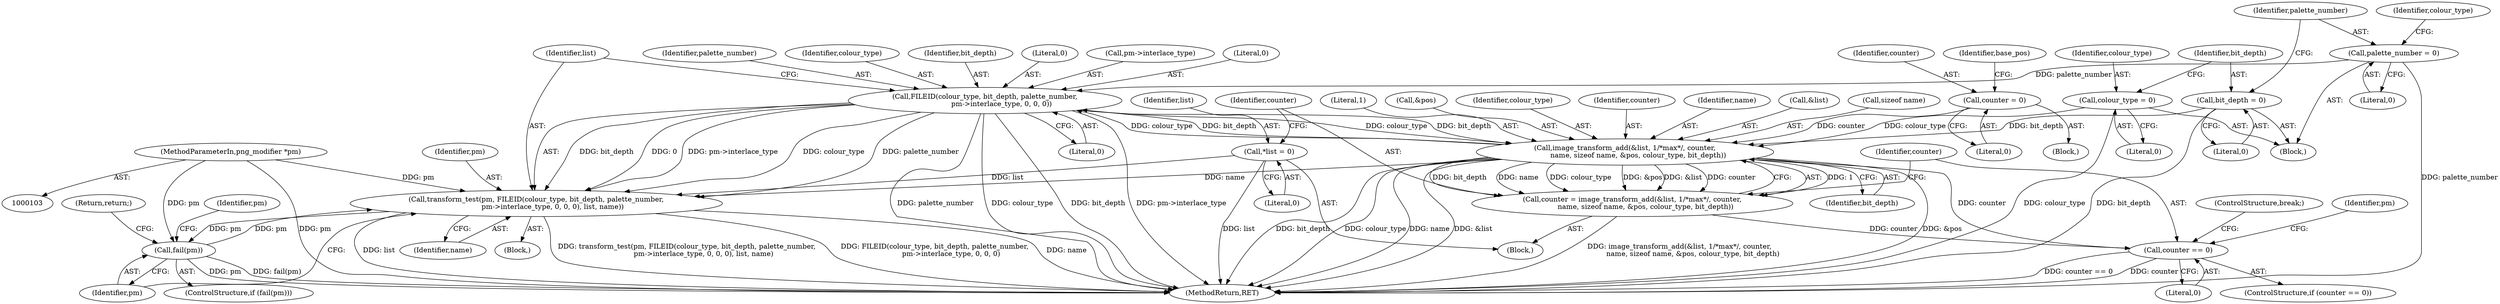 digraph "0_Android_9d4853418ab2f754c2b63e091c29c5529b8b86ca_118@pointer" {
"1000183" [label="(Call,transform_test(pm, FILEID(colour_type, bit_depth, palette_number,\n               pm->interlace_type, 0, 0, 0), list, name))"];
"1000198" [label="(Call,fail(pm))"];
"1000183" [label="(Call,transform_test(pm, FILEID(colour_type, bit_depth, palette_number,\n               pm->interlace_type, 0, 0, 0), list, name))"];
"1000104" [label="(MethodParameterIn,png_modifier *pm)"];
"1000185" [label="(Call,FILEID(colour_type, bit_depth, palette_number,\n               pm->interlace_type, 0, 0, 0))"];
"1000159" [label="(Call,image_transform_add(&list, 1/*max*/, counter,\n            name, sizeof name, &pos, colour_type, bit_depth))"];
"1000134" [label="(Call,counter = 0)"];
"1000172" [label="(Call,counter == 0)"];
"1000157" [label="(Call,counter = image_transform_add(&list, 1/*max*/, counter,\n            name, sizeof name, &pos, colour_type, bit_depth))"];
"1000107" [label="(Call,colour_type = 0)"];
"1000111" [label="(Call,bit_depth = 0)"];
"1000115" [label="(Call,palette_number = 0)"];
"1000154" [label="(Call,*list = 0)"];
"1000104" [label="(MethodParameterIn,png_modifier *pm)"];
"1000140" [label="(Identifier,base_pos)"];
"1000177" [label="(Block,)"];
"1000154" [label="(Call,*list = 0)"];
"1000148" [label="(Block,)"];
"1000116" [label="(Identifier,palette_number)"];
"1000117" [label="(Literal,0)"];
"1000109" [label="(Literal,0)"];
"1000159" [label="(Call,image_transform_add(&list, 1/*max*/, counter,\n            name, sizeof name, &pos, colour_type, bit_depth))"];
"1000172" [label="(Call,counter == 0)"];
"1000155" [label="(Identifier,list)"];
"1000167" [label="(Call,&pos)"];
"1000170" [label="(Identifier,bit_depth)"];
"1000136" [label="(Literal,0)"];
"1000113" [label="(Literal,0)"];
"1000112" [label="(Identifier,bit_depth)"];
"1000187" [label="(Identifier,bit_depth)"];
"1000192" [label="(Literal,0)"];
"1000189" [label="(Call,pm->interlace_type)"];
"1000171" [label="(ControlStructure,if (counter == 0))"];
"1000169" [label="(Identifier,colour_type)"];
"1000193" [label="(Literal,0)"];
"1000202" [label="(Identifier,pm)"];
"1000174" [label="(Literal,0)"];
"1000121" [label="(Identifier,colour_type)"];
"1000183" [label="(Call,transform_test(pm, FILEID(colour_type, bit_depth, palette_number,\n               pm->interlace_type, 0, 0, 0), list, name))"];
"1000188" [label="(Identifier,palette_number)"];
"1000204" [label="(MethodReturn,RET)"];
"1000135" [label="(Identifier,counter)"];
"1000132" [label="(Block,)"];
"1000156" [label="(Literal,0)"];
"1000197" [label="(ControlStructure,if (fail(pm)))"];
"1000163" [label="(Identifier,counter)"];
"1000164" [label="(Identifier,name)"];
"1000196" [label="(Identifier,name)"];
"1000186" [label="(Identifier,colour_type)"];
"1000175" [label="(ControlStructure,break;)"];
"1000160" [label="(Call,&list)"];
"1000185" [label="(Call,FILEID(colour_type, bit_depth, palette_number,\n               pm->interlace_type, 0, 0, 0))"];
"1000199" [label="(Identifier,pm)"];
"1000173" [label="(Identifier,counter)"];
"1000158" [label="(Identifier,counter)"];
"1000165" [label="(Call,sizeof name)"];
"1000162" [label="(Literal,1)"];
"1000200" [label="(Return,return;)"];
"1000107" [label="(Call,colour_type = 0)"];
"1000157" [label="(Call,counter = image_transform_add(&list, 1/*max*/, counter,\n            name, sizeof name, &pos, colour_type, bit_depth))"];
"1000111" [label="(Call,bit_depth = 0)"];
"1000195" [label="(Identifier,list)"];
"1000108" [label="(Identifier,colour_type)"];
"1000180" [label="(Identifier,pm)"];
"1000194" [label="(Literal,0)"];
"1000134" [label="(Call,counter = 0)"];
"1000105" [label="(Block,)"];
"1000198" [label="(Call,fail(pm))"];
"1000115" [label="(Call,palette_number = 0)"];
"1000184" [label="(Identifier,pm)"];
"1000183" -> "1000177"  [label="AST: "];
"1000183" -> "1000196"  [label="CFG: "];
"1000184" -> "1000183"  [label="AST: "];
"1000185" -> "1000183"  [label="AST: "];
"1000195" -> "1000183"  [label="AST: "];
"1000196" -> "1000183"  [label="AST: "];
"1000199" -> "1000183"  [label="CFG: "];
"1000183" -> "1000204"  [label="DDG: FILEID(colour_type, bit_depth, palette_number,\n               pm->interlace_type, 0, 0, 0)"];
"1000183" -> "1000204"  [label="DDG: name"];
"1000183" -> "1000204"  [label="DDG: list"];
"1000183" -> "1000204"  [label="DDG: transform_test(pm, FILEID(colour_type, bit_depth, palette_number,\n               pm->interlace_type, 0, 0, 0), list, name)"];
"1000198" -> "1000183"  [label="DDG: pm"];
"1000104" -> "1000183"  [label="DDG: pm"];
"1000185" -> "1000183"  [label="DDG: bit_depth"];
"1000185" -> "1000183"  [label="DDG: 0"];
"1000185" -> "1000183"  [label="DDG: colour_type"];
"1000185" -> "1000183"  [label="DDG: palette_number"];
"1000185" -> "1000183"  [label="DDG: pm->interlace_type"];
"1000154" -> "1000183"  [label="DDG: list"];
"1000159" -> "1000183"  [label="DDG: name"];
"1000183" -> "1000198"  [label="DDG: pm"];
"1000198" -> "1000197"  [label="AST: "];
"1000198" -> "1000199"  [label="CFG: "];
"1000199" -> "1000198"  [label="AST: "];
"1000202" -> "1000198"  [label="CFG: "];
"1000200" -> "1000198"  [label="CFG: "];
"1000198" -> "1000204"  [label="DDG: pm"];
"1000198" -> "1000204"  [label="DDG: fail(pm)"];
"1000104" -> "1000198"  [label="DDG: pm"];
"1000104" -> "1000103"  [label="AST: "];
"1000104" -> "1000204"  [label="DDG: pm"];
"1000185" -> "1000194"  [label="CFG: "];
"1000186" -> "1000185"  [label="AST: "];
"1000187" -> "1000185"  [label="AST: "];
"1000188" -> "1000185"  [label="AST: "];
"1000189" -> "1000185"  [label="AST: "];
"1000192" -> "1000185"  [label="AST: "];
"1000193" -> "1000185"  [label="AST: "];
"1000194" -> "1000185"  [label="AST: "];
"1000195" -> "1000185"  [label="CFG: "];
"1000185" -> "1000204"  [label="DDG: palette_number"];
"1000185" -> "1000204"  [label="DDG: colour_type"];
"1000185" -> "1000204"  [label="DDG: bit_depth"];
"1000185" -> "1000204"  [label="DDG: pm->interlace_type"];
"1000185" -> "1000159"  [label="DDG: colour_type"];
"1000185" -> "1000159"  [label="DDG: bit_depth"];
"1000159" -> "1000185"  [label="DDG: colour_type"];
"1000159" -> "1000185"  [label="DDG: bit_depth"];
"1000115" -> "1000185"  [label="DDG: palette_number"];
"1000159" -> "1000157"  [label="AST: "];
"1000159" -> "1000170"  [label="CFG: "];
"1000160" -> "1000159"  [label="AST: "];
"1000162" -> "1000159"  [label="AST: "];
"1000163" -> "1000159"  [label="AST: "];
"1000164" -> "1000159"  [label="AST: "];
"1000165" -> "1000159"  [label="AST: "];
"1000167" -> "1000159"  [label="AST: "];
"1000169" -> "1000159"  [label="AST: "];
"1000170" -> "1000159"  [label="AST: "];
"1000157" -> "1000159"  [label="CFG: "];
"1000159" -> "1000204"  [label="DDG: colour_type"];
"1000159" -> "1000204"  [label="DDG: name"];
"1000159" -> "1000204"  [label="DDG: &list"];
"1000159" -> "1000204"  [label="DDG: &pos"];
"1000159" -> "1000204"  [label="DDG: bit_depth"];
"1000159" -> "1000157"  [label="DDG: 1"];
"1000159" -> "1000157"  [label="DDG: bit_depth"];
"1000159" -> "1000157"  [label="DDG: name"];
"1000159" -> "1000157"  [label="DDG: colour_type"];
"1000159" -> "1000157"  [label="DDG: &pos"];
"1000159" -> "1000157"  [label="DDG: &list"];
"1000159" -> "1000157"  [label="DDG: counter"];
"1000134" -> "1000159"  [label="DDG: counter"];
"1000172" -> "1000159"  [label="DDG: counter"];
"1000107" -> "1000159"  [label="DDG: colour_type"];
"1000111" -> "1000159"  [label="DDG: bit_depth"];
"1000134" -> "1000132"  [label="AST: "];
"1000134" -> "1000136"  [label="CFG: "];
"1000135" -> "1000134"  [label="AST: "];
"1000136" -> "1000134"  [label="AST: "];
"1000140" -> "1000134"  [label="CFG: "];
"1000172" -> "1000171"  [label="AST: "];
"1000172" -> "1000174"  [label="CFG: "];
"1000173" -> "1000172"  [label="AST: "];
"1000174" -> "1000172"  [label="AST: "];
"1000175" -> "1000172"  [label="CFG: "];
"1000180" -> "1000172"  [label="CFG: "];
"1000172" -> "1000204"  [label="DDG: counter == 0"];
"1000172" -> "1000204"  [label="DDG: counter"];
"1000157" -> "1000172"  [label="DDG: counter"];
"1000157" -> "1000148"  [label="AST: "];
"1000158" -> "1000157"  [label="AST: "];
"1000173" -> "1000157"  [label="CFG: "];
"1000157" -> "1000204"  [label="DDG: image_transform_add(&list, 1/*max*/, counter,\n            name, sizeof name, &pos, colour_type, bit_depth)"];
"1000107" -> "1000105"  [label="AST: "];
"1000107" -> "1000109"  [label="CFG: "];
"1000108" -> "1000107"  [label="AST: "];
"1000109" -> "1000107"  [label="AST: "];
"1000112" -> "1000107"  [label="CFG: "];
"1000107" -> "1000204"  [label="DDG: colour_type"];
"1000111" -> "1000105"  [label="AST: "];
"1000111" -> "1000113"  [label="CFG: "];
"1000112" -> "1000111"  [label="AST: "];
"1000113" -> "1000111"  [label="AST: "];
"1000116" -> "1000111"  [label="CFG: "];
"1000111" -> "1000204"  [label="DDG: bit_depth"];
"1000115" -> "1000105"  [label="AST: "];
"1000115" -> "1000117"  [label="CFG: "];
"1000116" -> "1000115"  [label="AST: "];
"1000117" -> "1000115"  [label="AST: "];
"1000121" -> "1000115"  [label="CFG: "];
"1000115" -> "1000204"  [label="DDG: palette_number"];
"1000154" -> "1000148"  [label="AST: "];
"1000154" -> "1000156"  [label="CFG: "];
"1000155" -> "1000154"  [label="AST: "];
"1000156" -> "1000154"  [label="AST: "];
"1000158" -> "1000154"  [label="CFG: "];
"1000154" -> "1000204"  [label="DDG: list"];
}
